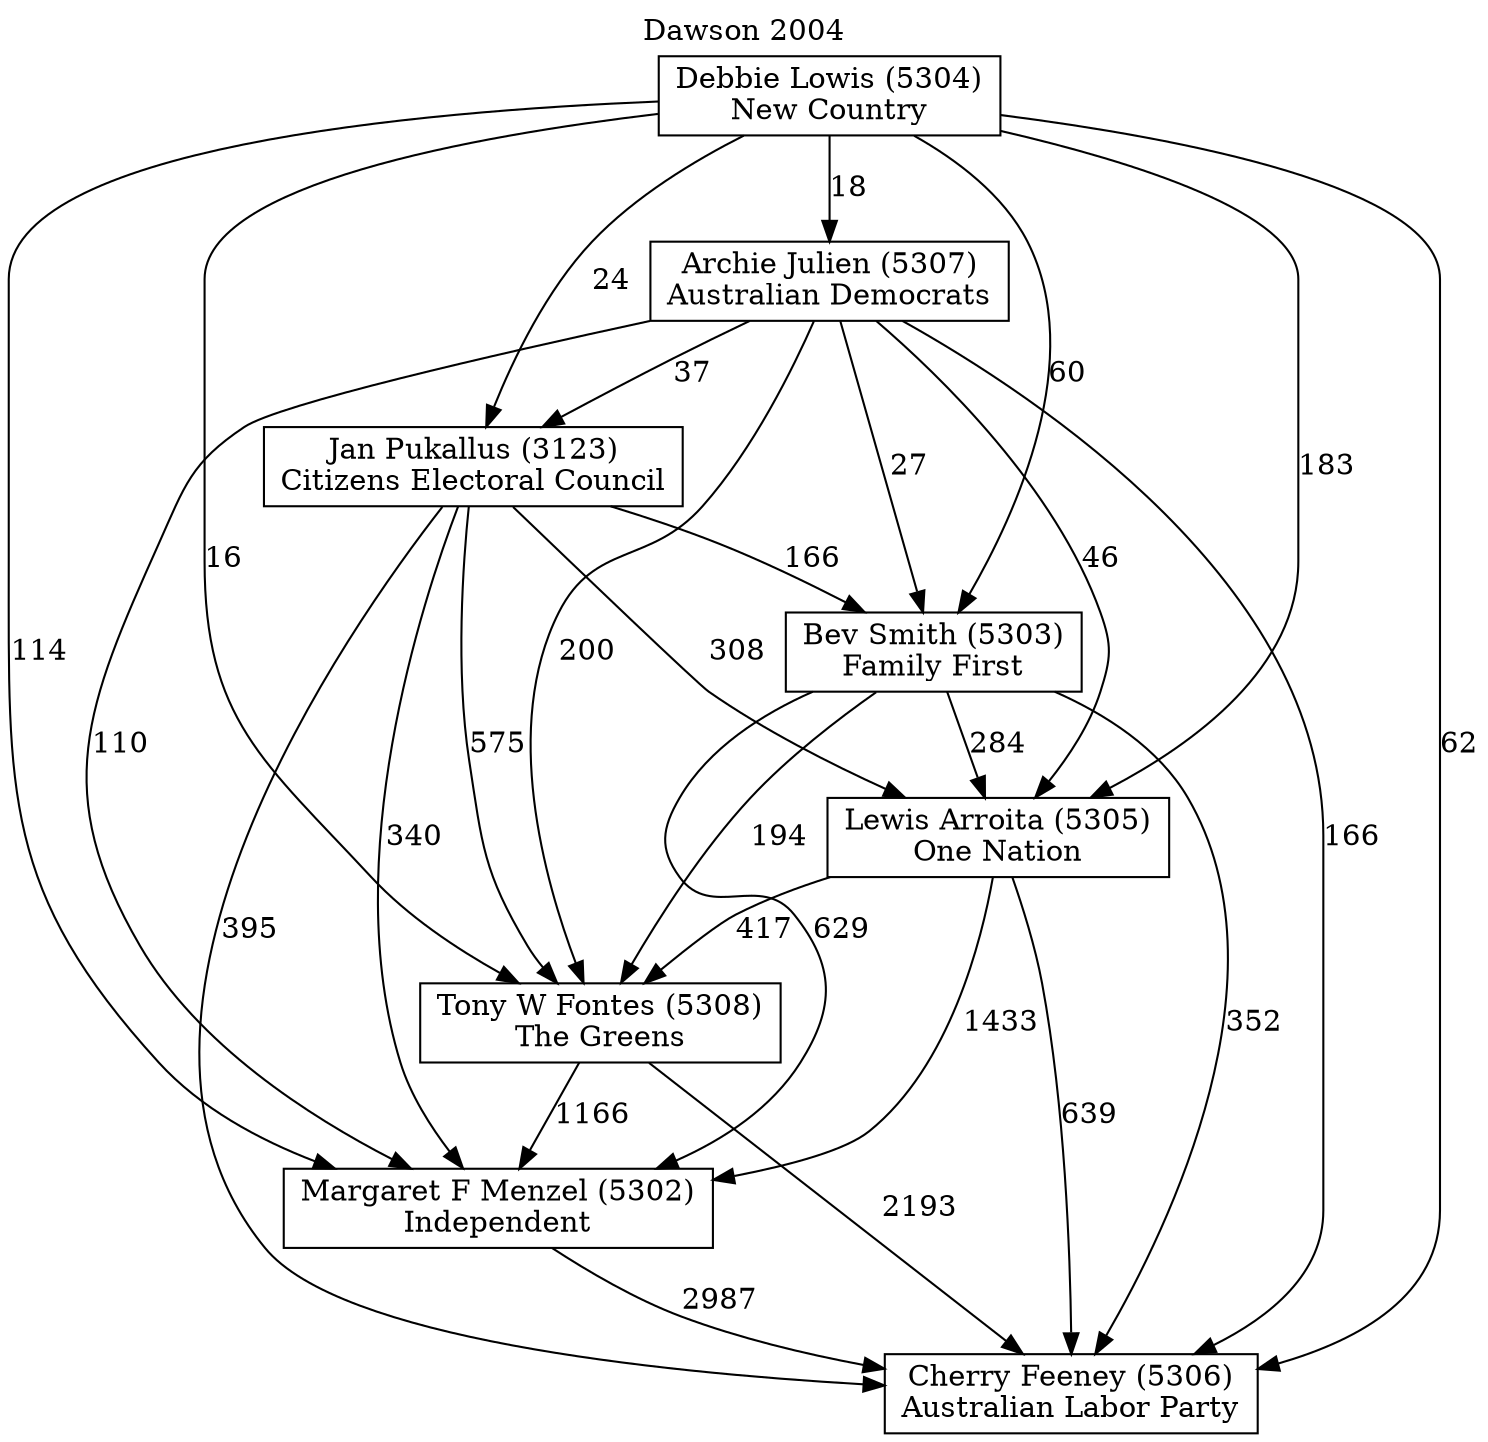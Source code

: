 // House preference flow
digraph "Cherry Feeney (5306)_Dawson_2004" {
	graph [label="Dawson 2004" labelloc=t mclimit=10]
	node [shape=box]
	"Archie Julien (5307)" [label="Archie Julien (5307)
Australian Democrats"]
	"Bev Smith (5303)" [label="Bev Smith (5303)
Family First"]
	"Cherry Feeney (5306)" [label="Cherry Feeney (5306)
Australian Labor Party"]
	"Debbie Lowis (5304)" [label="Debbie Lowis (5304)
New Country"]
	"Jan Pukallus (3123)" [label="Jan Pukallus (3123)
Citizens Electoral Council"]
	"Lewis Arroita (5305)" [label="Lewis Arroita (5305)
One Nation"]
	"Margaret F Menzel (5302)" [label="Margaret F Menzel (5302)
Independent"]
	"Tony W Fontes (5308)" [label="Tony W Fontes (5308)
The Greens"]
	"Archie Julien (5307)" -> "Bev Smith (5303)" [label=27]
	"Archie Julien (5307)" -> "Cherry Feeney (5306)" [label=166]
	"Archie Julien (5307)" -> "Jan Pukallus (3123)" [label=37]
	"Archie Julien (5307)" -> "Lewis Arroita (5305)" [label=46]
	"Archie Julien (5307)" -> "Margaret F Menzel (5302)" [label=110]
	"Archie Julien (5307)" -> "Tony W Fontes (5308)" [label=200]
	"Bev Smith (5303)" -> "Cherry Feeney (5306)" [label=352]
	"Bev Smith (5303)" -> "Lewis Arroita (5305)" [label=284]
	"Bev Smith (5303)" -> "Margaret F Menzel (5302)" [label=629]
	"Bev Smith (5303)" -> "Tony W Fontes (5308)" [label=194]
	"Debbie Lowis (5304)" -> "Archie Julien (5307)" [label=18]
	"Debbie Lowis (5304)" -> "Bev Smith (5303)" [label=60]
	"Debbie Lowis (5304)" -> "Cherry Feeney (5306)" [label=62]
	"Debbie Lowis (5304)" -> "Jan Pukallus (3123)" [label=24]
	"Debbie Lowis (5304)" -> "Lewis Arroita (5305)" [label=183]
	"Debbie Lowis (5304)" -> "Margaret F Menzel (5302)" [label=114]
	"Debbie Lowis (5304)" -> "Tony W Fontes (5308)" [label=16]
	"Jan Pukallus (3123)" -> "Bev Smith (5303)" [label=166]
	"Jan Pukallus (3123)" -> "Cherry Feeney (5306)" [label=395]
	"Jan Pukallus (3123)" -> "Lewis Arroita (5305)" [label=308]
	"Jan Pukallus (3123)" -> "Margaret F Menzel (5302)" [label=340]
	"Jan Pukallus (3123)" -> "Tony W Fontes (5308)" [label=575]
	"Lewis Arroita (5305)" -> "Cherry Feeney (5306)" [label=639]
	"Lewis Arroita (5305)" -> "Margaret F Menzel (5302)" [label=1433]
	"Lewis Arroita (5305)" -> "Tony W Fontes (5308)" [label=417]
	"Margaret F Menzel (5302)" -> "Cherry Feeney (5306)" [label=2987]
	"Tony W Fontes (5308)" -> "Cherry Feeney (5306)" [label=2193]
	"Tony W Fontes (5308)" -> "Margaret F Menzel (5302)" [label=1166]
}
